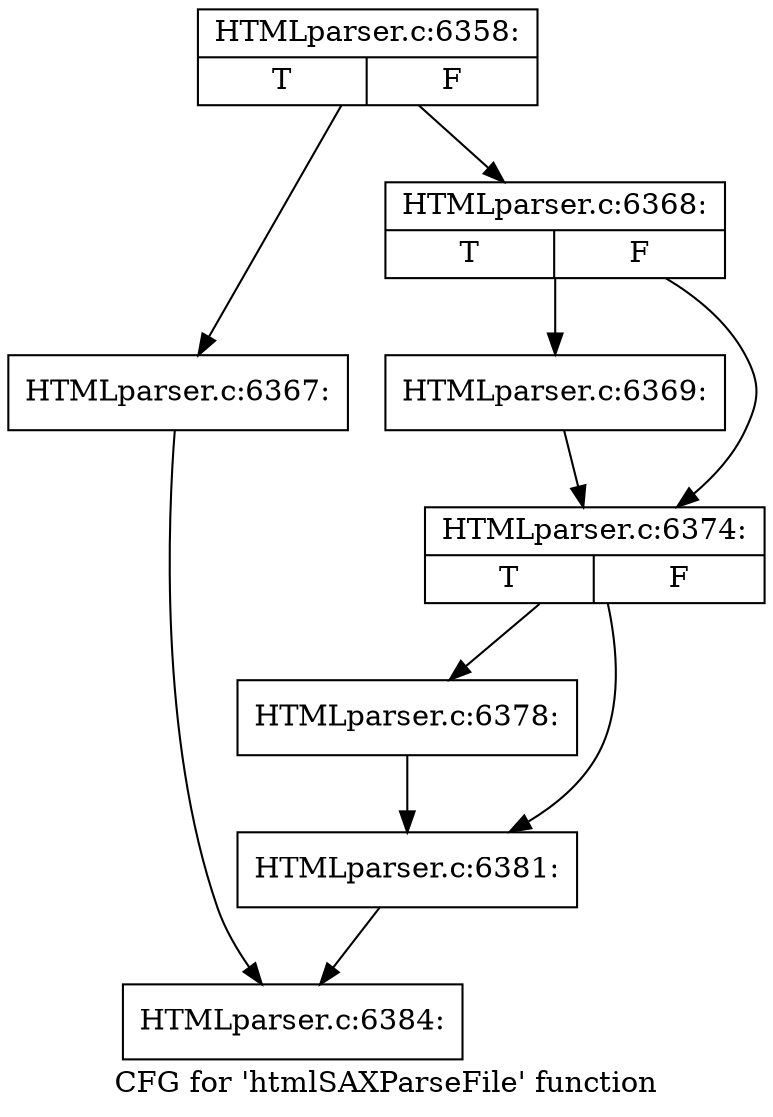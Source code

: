 digraph "CFG for 'htmlSAXParseFile' function" {
	label="CFG for 'htmlSAXParseFile' function";

	Node0x3c3e260 [shape=record,label="{HTMLparser.c:6358:|{<s0>T|<s1>F}}"];
	Node0x3c3e260 -> Node0x3d54fc0;
	Node0x3c3e260 -> Node0x3d55010;
	Node0x3d54fc0 [shape=record,label="{HTMLparser.c:6367:}"];
	Node0x3d54fc0 -> Node0x3d52980;
	Node0x3d55010 [shape=record,label="{HTMLparser.c:6368:|{<s0>T|<s1>F}}"];
	Node0x3d55010 -> Node0x3d55470;
	Node0x3d55010 -> Node0x3d554c0;
	Node0x3d55470 [shape=record,label="{HTMLparser.c:6369:}"];
	Node0x3d55470 -> Node0x3d554c0;
	Node0x3d554c0 [shape=record,label="{HTMLparser.c:6374:|{<s0>T|<s1>F}}"];
	Node0x3d554c0 -> Node0x3d564e0;
	Node0x3d554c0 -> Node0x3d56530;
	Node0x3d564e0 [shape=record,label="{HTMLparser.c:6378:}"];
	Node0x3d564e0 -> Node0x3d56530;
	Node0x3d56530 [shape=record,label="{HTMLparser.c:6381:}"];
	Node0x3d56530 -> Node0x3d52980;
	Node0x3d52980 [shape=record,label="{HTMLparser.c:6384:}"];
}
